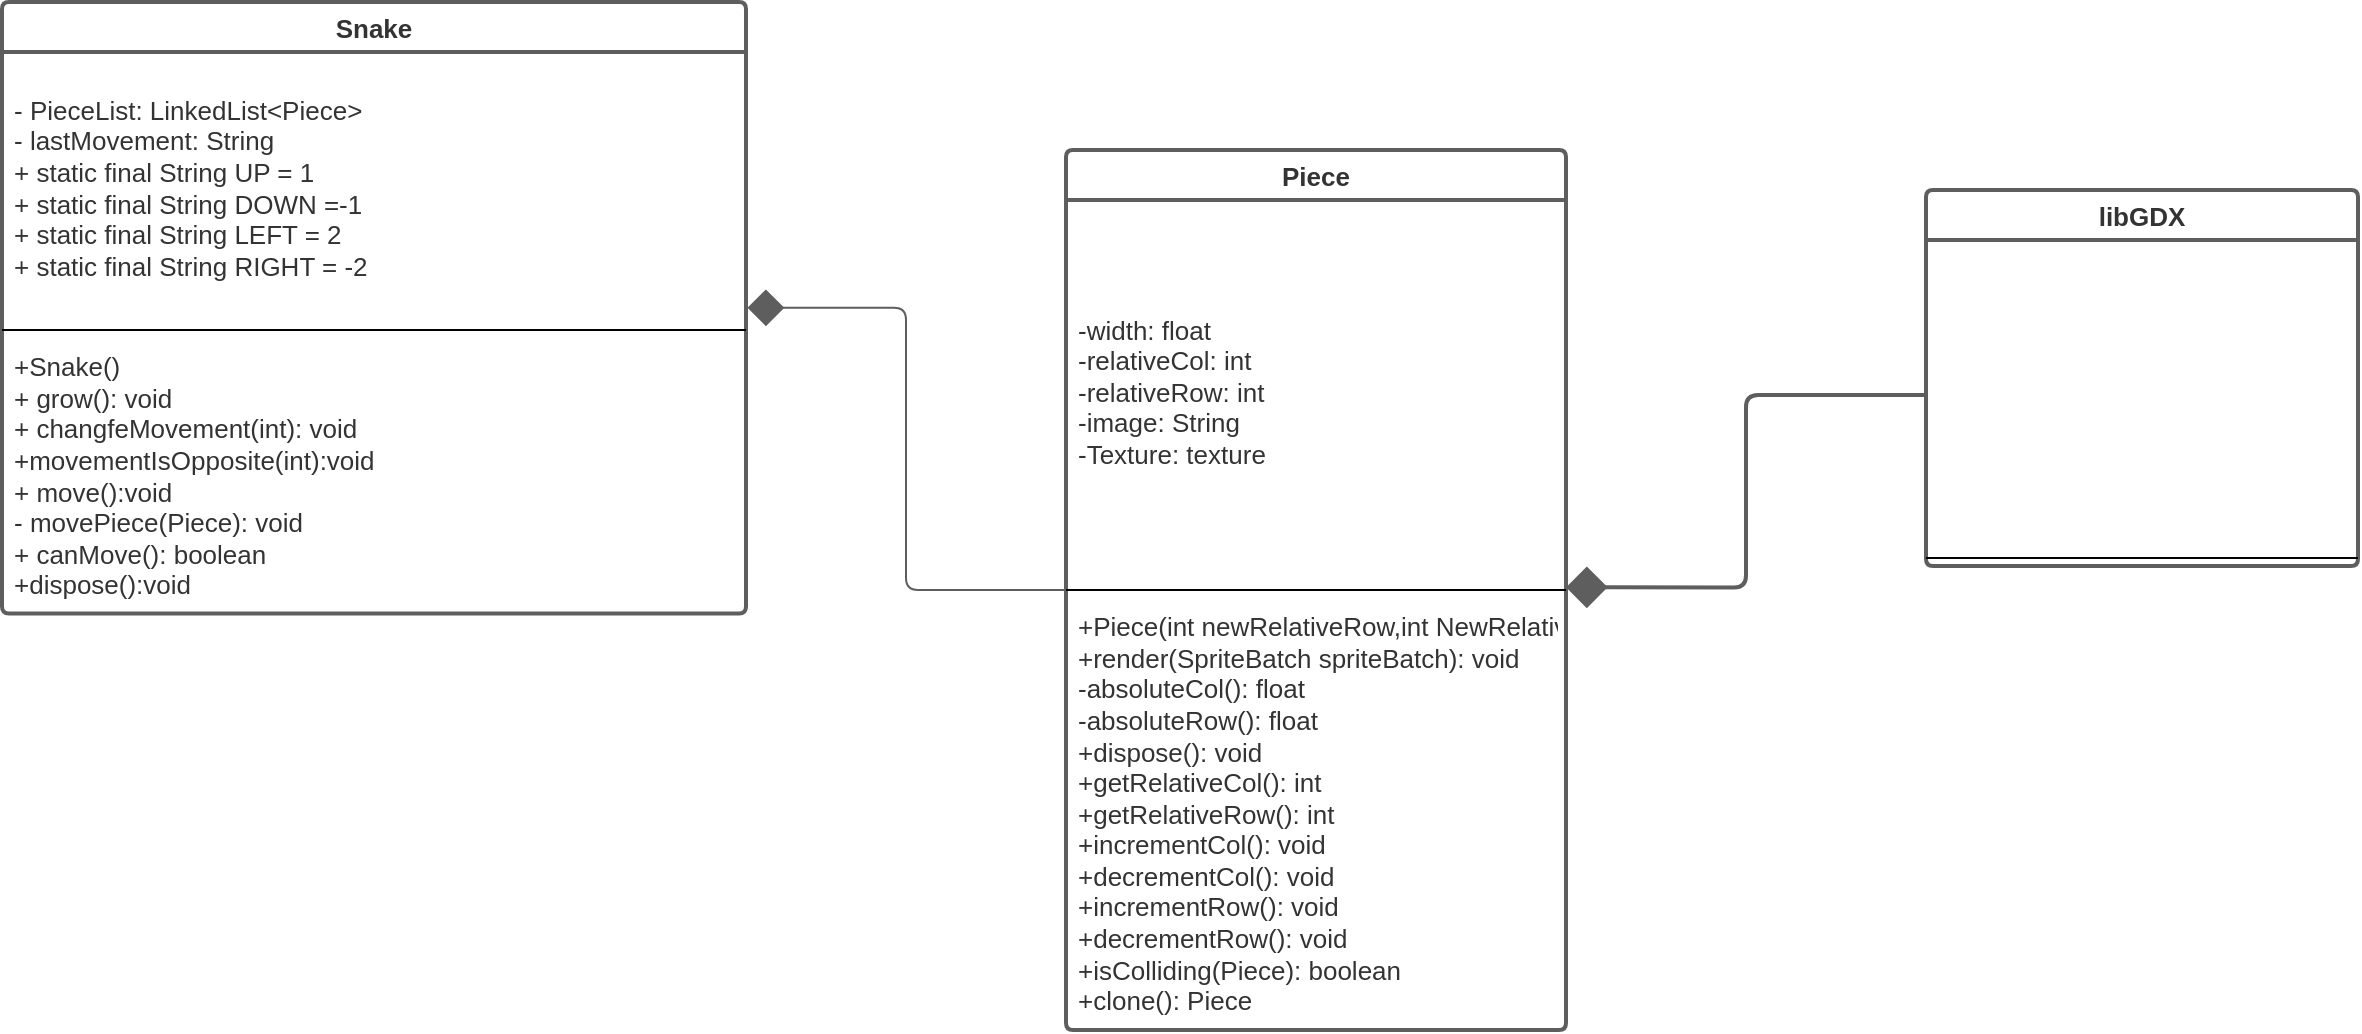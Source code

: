 <mxfile version="14.3.1" type="google"><diagram id="mtCUKxWI0BGrKdZPa17S" name="Page-1"><mxGraphModel dx="1483" dy="783" grid="1" gridSize="10" guides="1" tooltips="1" connect="1" arrows="1" fold="1" page="1" pageScale="1" pageWidth="827" pageHeight="1169" math="0" shadow="0"><root><mxCell id="0"/><mxCell id="1" parent="0"/><mxCell id="eD6do1qZrKFSDj7JmusB-1" value="Snake" style="html=1;overflow=block;whiteSpace=wrap;swimlane;childLayout=stackLayout;horizontal=1;horizontalStack=0;resizeParent=1;resizeParentMax=0;resizeLast=0;collapsible=0;marginBottom=0;swimlaneFillColor=#ffffff;startSize=25;whiteSpace=wrap;fontSize=13;fontColor=#333333;whiteSpace=wrap;align=center;spacing=0;strokeColor=#5e5e5e;strokeOpacity=100;rounded=1;absoluteArcSize=1;arcSize=7;strokeWidth=2;" parent="1" vertex="1"><mxGeometry x="228" y="36" width="372" height="305.8" as="geometry"/></mxCell><mxCell id="eD6do1qZrKFSDj7JmusB-2" value="- PieceList: LinkedList&amp;lt;Piece&amp;gt;&#10;- lastMovement: String&#10;+ static final String UP = 1&#10;+ static final String DOWN =-1&#10;+ static final String LEFT = 2&#10;+ static final String RIGHT = -2" style="part=1;html=1;resizeHeight=0;strokeColor=none;fillColor=none;align=left;verticalAlign=middle;spacingLeft=4;spacingRight=4;overflow=hidden;rotatable=0;points=[[0,0.5],[1,0.5]];portConstraint=eastwest;swimlaneFillColor=#ffffff;strokeOpacity=100;fontSize=13;fontColor=#333333;" parent="eD6do1qZrKFSDj7JmusB-1" vertex="1"><mxGeometry y="25" width="372" height="135" as="geometry"/></mxCell><mxCell id="eD6do1qZrKFSDj7JmusB-3" value="" style="line;strokeWidth=1;fillColor=none;align=left;verticalAlign=middle;spacingTop=-1;spacingLeft=3;spacingRight=3;rotatable=0;labelPosition=right;points=[];portConstraint=eastwest;" parent="eD6do1qZrKFSDj7JmusB-1" vertex="1"><mxGeometry y="160" width="372" height="8" as="geometry"/></mxCell><mxCell id="eD6do1qZrKFSDj7JmusB-4" value="+Snake()&#10;+ grow(): void&#10;+ changfeMovement(int): void&#10;+movementIsOpposite(int):void&#10;+ move():void&#10;- movePiece(Piece): void&#10;+ canMove(): boolean&#10;+dispose():void" style="part=1;html=1;resizeHeight=0;strokeColor=none;fillColor=none;align=left;verticalAlign=middle;spacingLeft=4;spacingRight=4;overflow=hidden;rotatable=0;points=[[0,0.5],[1,0.5]];portConstraint=eastwest;swimlaneFillColor=#ffffff;strokeOpacity=100;fontSize=13;fontColor=#333333;" parent="eD6do1qZrKFSDj7JmusB-1" vertex="1"><mxGeometry y="168" width="372" height="137.8" as="geometry"/></mxCell><mxCell id="eD6do1qZrKFSDj7JmusB-5" value="Piece" style="html=1;overflow=block;whiteSpace=wrap;swimlane;childLayout=stackLayout;horizontal=1;horizontalStack=0;resizeParent=1;resizeParentMax=0;resizeLast=0;collapsible=0;marginBottom=0;swimlaneFillColor=#ffffff;startSize=25;whiteSpace=wrap;fontSize=13;fontColor=#333333;whiteSpace=wrap;align=center;spacing=0;strokeColor=#5e5e5e;strokeOpacity=100;rounded=1;absoluteArcSize=1;arcSize=7;strokeWidth=2;" parent="1" vertex="1"><mxGeometry x="760" y="110" width="250" height="440" as="geometry"/></mxCell><mxCell id="eD6do1qZrKFSDj7JmusB-6" value="-width: float&#10;-relativeCol: int&#10;-relativeRow: int&#10;-image: String&#10;-Texture: texture" style="part=1;html=1;resizeHeight=0;strokeColor=none;fillColor=none;align=left;verticalAlign=middle;spacingLeft=4;spacingRight=4;overflow=hidden;rotatable=0;points=[[0,0.5],[1,0.5]];portConstraint=eastwest;swimlaneFillColor=#ffffff;strokeOpacity=100;fontSize=13;fontColor=#333333;" parent="eD6do1qZrKFSDj7JmusB-5" vertex="1"><mxGeometry y="25" width="250" height="191" as="geometry"/></mxCell><mxCell id="eD6do1qZrKFSDj7JmusB-7" value="" style="line;strokeWidth=1;fillColor=none;align=left;verticalAlign=middle;spacingTop=-1;spacingLeft=3;spacingRight=3;rotatable=0;labelPosition=right;points=[];portConstraint=eastwest;" parent="eD6do1qZrKFSDj7JmusB-5" vertex="1"><mxGeometry y="216" width="250" height="8" as="geometry"/></mxCell><mxCell id="eD6do1qZrKFSDj7JmusB-8" value="+Piece(int newRelativeRow,int NewRelativeCol,String newImage)&#10;+render(SpriteBatch spriteBatch): void&#10;-absoluteCol(): float&#10;-absoluteRow(): float&#10;+dispose(): void&#10;+getRelativeCol(): int&#10;+getRelativeRow(): int&#10;+incrementCol(): void&#10;+decrementCol(): void&#10;+incrementRow(): void&#10;+decrementRow(): void&#10;+isColliding(Piece): boolean&#10;+clone(): Piece" style="part=1;html=1;resizeHeight=0;strokeColor=none;fillColor=none;align=left;verticalAlign=middle;spacingLeft=4;spacingRight=4;overflow=hidden;rotatable=0;points=[[0,0.5],[1,0.5]];portConstraint=eastwest;swimlaneFillColor=#ffffff;strokeOpacity=100;fontSize=13;fontColor=#333333;" parent="eD6do1qZrKFSDj7JmusB-5" vertex="1"><mxGeometry y="224" width="250" height="216" as="geometry"/></mxCell><UserObject label="" lucidchartObjectId="1cDaSbavXvAC" id="eD6do1qZrKFSDj7JmusB-9"><mxCell style="html=1;jettySize=18;whiteSpace=wrap;fontSize=11;strokeColor=#5E5E5E;rounded=1;arcSize=12;edgeStyle=orthogonalEdgeStyle;startArrow=none;;endArrow=diamond;endFill=1;endSize=16;;exitX=-0.004;exitY=0.5;exitPerimeter=0;entryX=1.002;entryY=0.5;entryPerimeter=0;" parent="1" source="eD6do1qZrKFSDj7JmusB-5" target="eD6do1qZrKFSDj7JmusB-1" edge="1"><mxGeometry width="100" height="100" relative="1" as="geometry"><Array as="points"/></mxGeometry></mxCell></UserObject><mxCell id="knbGflxLSxmttC3fx51K-1" value="libGDX" style="html=1;overflow=block;whiteSpace=wrap;swimlane;childLayout=stackLayout;horizontal=1;horizontalStack=0;resizeParent=1;resizeParentMax=0;resizeLast=0;collapsible=0;marginBottom=0;swimlaneFillColor=#ffffff;startSize=25;whiteSpace=wrap;fontSize=13;fontColor=#333333;whiteSpace=wrap;align=center;spacing=0;strokeColor=#5e5e5e;strokeOpacity=100;rounded=1;absoluteArcSize=1;arcSize=7;strokeWidth=2;" parent="1" vertex="1"><mxGeometry x="1190" y="130" width="216" height="188" as="geometry"/></mxCell><mxCell id="knbGflxLSxmttC3fx51K-2" value="&lt;br&gt;&lt;br&gt;&lt;br&gt;&lt;br&gt;" style="part=1;html=1;resizeHeight=0;strokeColor=none;fillColor=none;align=left;verticalAlign=middle;spacingLeft=4;spacingRight=4;overflow=hidden;rotatable=0;points=[[0,0.5],[1,0.5]];portConstraint=eastwest;swimlaneFillColor=#ffffff;strokeOpacity=100;fontSize=13;fontColor=#333333;" parent="knbGflxLSxmttC3fx51K-1" vertex="1"><mxGeometry y="25" width="216" height="155" as="geometry"/></mxCell><mxCell id="knbGflxLSxmttC3fx51K-3" value="" style="line;strokeWidth=1;fillColor=none;align=left;verticalAlign=middle;spacingTop=-1;spacingLeft=3;spacingRight=3;rotatable=0;labelPosition=right;points=[];portConstraint=eastwest;" parent="knbGflxLSxmttC3fx51K-1" vertex="1"><mxGeometry y="180" width="216" height="8" as="geometry"/></mxCell><UserObject label="" lucidchartObjectId="1cDaSbavXvAC" id="niKqSj7UPEDfFgxnCy8q-2"><mxCell style="html=1;jettySize=18;whiteSpace=wrap;fontSize=11;strokeColor=#5E5E5E;strokeWidth=2;rounded=1;arcSize=12;edgeStyle=orthogonalEdgeStyle;startArrow=none;;endArrow=diamond;endFill=1;endSize=16;;exitX=0;exitY=0.5;entryX=1;entryY=1.014;entryPerimeter=0;entryDx=0;entryDy=0;exitDx=0;exitDy=0;" edge="1" parent="1" source="knbGflxLSxmttC3fx51K-2" target="eD6do1qZrKFSDj7JmusB-6"><mxGeometry width="100" height="100" relative="1" as="geometry"><Array as="points"/><mxPoint x="1180" y="216.4" as="sourcePoint"/><mxPoint x="1077" y="161.4" as="targetPoint"/></mxGeometry></mxCell></UserObject></root></mxGraphModel></diagram></mxfile>